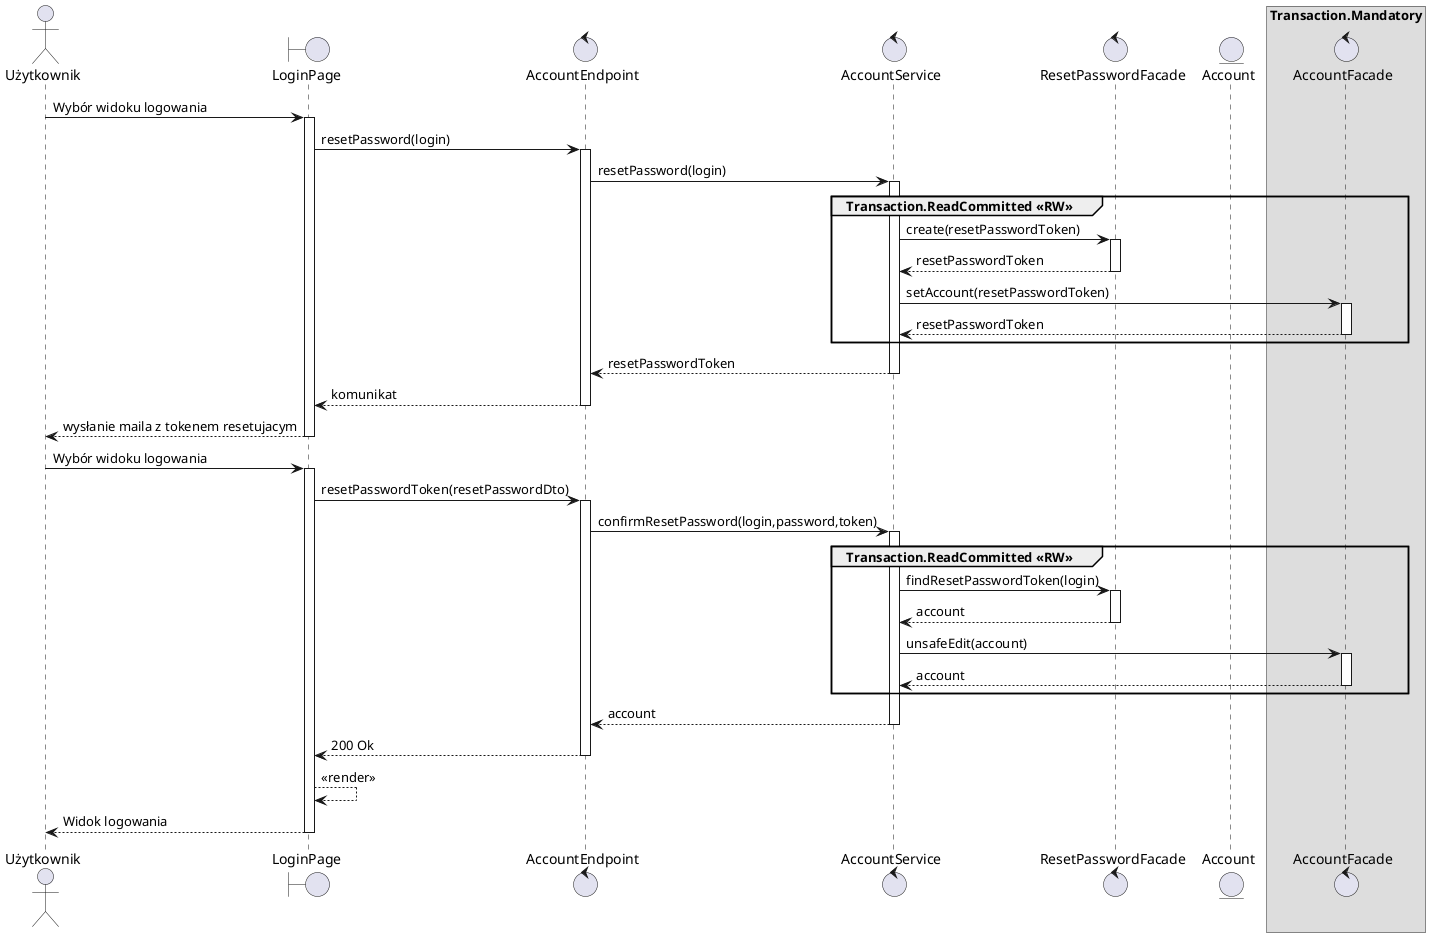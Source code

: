 @startuml MOK.14 Zresetuj hasło

actor Użytkownik as user
boundary LoginPage as gui
control AccountEndpoint as controller
control AccountService as service
control AccountFacade as facade
control ResetPasswordFacade as r_facade
entity Account as account

user -> gui ++ : Wybór widoku logowania
gui -> controller ++ : resetPassword(login)
controller -> service ++ : resetPassword(login)
group Transaction.ReadCommitted <<RW>>
    service -> r_facade ++ : create(resetPasswordToken)
    return resetPasswordToken
    service -> facade ++ : setAccount(resetPasswordToken)
    return resetPasswordToken
end
return resetPasswordToken
return komunikat
return wysłanie maila z tokenem resetujacym

user -> gui ++ : Wybór widoku logowania
gui -> controller ++ :  resetPasswordToken(resetPasswordDto)
controller -> service ++ : confirmResetPassword(login,password,token)
group Transaction.ReadCommitted <<RW>>
    service -> r_facade ++ : findResetPasswordToken(login) 
    return account
    service -> facade ++ : unsafeEdit(account)
    return account
end
return account
return 200 Ok
gui --> gui : <<render>>
return Widok logowania


skinparam backgroundcolor transparent
box Transaction.Mandatory 
    participant facade
end box